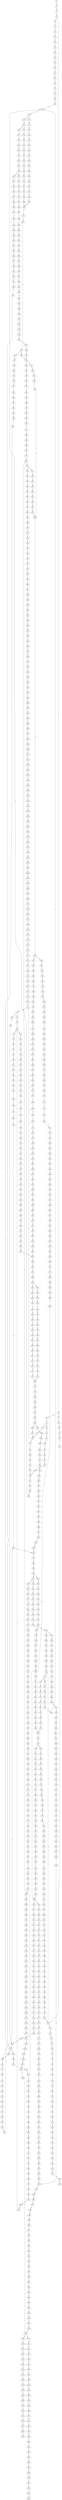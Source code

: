 strict digraph  {
	S0 -> S1 [ label = C ];
	S1 -> S2 [ label = A ];
	S2 -> S3 [ label = C ];
	S3 -> S4 [ label = A ];
	S3 -> S5 [ label = C ];
	S4 -> S6 [ label = C ];
	S5 -> S7 [ label = C ];
	S5 -> S8 [ label = G ];
	S6 -> S9 [ label = G ];
	S7 -> S10 [ label = T ];
	S8 -> S11 [ label = A ];
	S9 -> S12 [ label = C ];
	S10 -> S13 [ label = G ];
	S11 -> S14 [ label = A ];
	S11 -> S15 [ label = G ];
	S12 -> S16 [ label = T ];
	S13 -> S17 [ label = T ];
	S14 -> S18 [ label = T ];
	S15 -> S19 [ label = T ];
	S16 -> S20 [ label = C ];
	S17 -> S21 [ label = C ];
	S18 -> S22 [ label = C ];
	S19 -> S23 [ label = C ];
	S20 -> S24 [ label = C ];
	S21 -> S25 [ label = C ];
	S22 -> S26 [ label = C ];
	S23 -> S27 [ label = C ];
	S24 -> S28 [ label = T ];
	S25 -> S29 [ label = T ];
	S26 -> S30 [ label = T ];
	S27 -> S31 [ label = A ];
	S27 -> S32 [ label = T ];
	S28 -> S33 [ label = A ];
	S29 -> S34 [ label = A ];
	S29 -> S35 [ label = T ];
	S30 -> S36 [ label = C ];
	S31 -> S37 [ label = G ];
	S32 -> S38 [ label = C ];
	S33 -> S39 [ label = G ];
	S34 -> S40 [ label = C ];
	S35 -> S41 [ label = G ];
	S36 -> S42 [ label = G ];
	S37 -> S43 [ label = T ];
	S37 -> S44 [ label = C ];
	S38 -> S45 [ label = G ];
	S39 -> S46 [ label = A ];
	S40 -> S47 [ label = T ];
	S41 -> S48 [ label = A ];
	S41 -> S49 [ label = T ];
	S42 -> S50 [ label = A ];
	S43 -> S51 [ label = A ];
	S44 -> S52 [ label = T ];
	S45 -> S53 [ label = A ];
	S46 -> S54 [ label = A ];
	S47 -> S55 [ label = A ];
	S48 -> S56 [ label = A ];
	S49 -> S57 [ label = A ];
	S50 -> S58 [ label = A ];
	S51 -> S59 [ label = G ];
	S52 -> S60 [ label = T ];
	S53 -> S61 [ label = A ];
	S54 -> S62 [ label = C ];
	S55 -> S63 [ label = C ];
	S56 -> S64 [ label = C ];
	S57 -> S65 [ label = G ];
	S58 -> S66 [ label = C ];
	S59 -> S67 [ label = G ];
	S59 -> S68 [ label = C ];
	S60 -> S69 [ label = C ];
	S61 -> S66 [ label = C ];
	S62 -> S70 [ label = T ];
	S63 -> S71 [ label = C ];
	S64 -> S72 [ label = T ];
	S65 -> S73 [ label = G ];
	S66 -> S74 [ label = T ];
	S67 -> S75 [ label = G ];
	S68 -> S76 [ label = T ];
	S69 -> S77 [ label = A ];
	S70 -> S78 [ label = T ];
	S71 -> S79 [ label = A ];
	S72 -> S80 [ label = T ];
	S73 -> S81 [ label = A ];
	S74 -> S82 [ label = T ];
	S75 -> S83 [ label = T ];
	S76 -> S84 [ label = C ];
	S77 -> S85 [ label = C ];
	S78 -> S86 [ label = C ];
	S79 -> S87 [ label = G ];
	S80 -> S88 [ label = C ];
	S81 -> S89 [ label = G ];
	S82 -> S90 [ label = C ];
	S83 -> S91 [ label = C ];
	S84 -> S92 [ label = C ];
	S85 -> S93 [ label = G ];
	S86 -> S94 [ label = A ];
	S87 -> S95 [ label = G ];
	S88 -> S96 [ label = A ];
	S89 -> S97 [ label = A ];
	S90 -> S98 [ label = A ];
	S91 -> S99 [ label = A ];
	S92 -> S100 [ label = A ];
	S93 -> S101 [ label = C ];
	S94 -> S102 [ label = A ];
	S95 -> S103 [ label = A ];
	S96 -> S102 [ label = A ];
	S97 -> S104 [ label = G ];
	S98 -> S102 [ label = A ];
	S99 -> S105 [ label = C ];
	S100 -> S106 [ label = C ];
	S101 -> S107 [ label = C ];
	S102 -> S108 [ label = C ];
	S103 -> S109 [ label = G ];
	S104 -> S110 [ label = G ];
	S105 -> S111 [ label = T ];
	S106 -> S112 [ label = C ];
	S107 -> S113 [ label = C ];
	S108 -> S114 [ label = C ];
	S108 -> S115 [ label = T ];
	S109 -> S116 [ label = A ];
	S110 -> S117 [ label = T ];
	S111 -> S118 [ label = C ];
	S112 -> S119 [ label = G ];
	S113 -> S120 [ label = T ];
	S114 -> S121 [ label = G ];
	S115 -> S122 [ label = G ];
	S116 -> S123 [ label = G ];
	S117 -> S124 [ label = C ];
	S118 -> S125 [ label = G ];
	S119 -> S126 [ label = G ];
	S120 -> S127 [ label = T ];
	S121 -> S128 [ label = G ];
	S122 -> S129 [ label = G ];
	S122 -> S130 [ label = C ];
	S123 -> S131 [ label = T ];
	S124 -> S132 [ label = C ];
	S125 -> S133 [ label = C ];
	S126 -> S134 [ label = A ];
	S127 -> S135 [ label = C ];
	S128 -> S136 [ label = C ];
	S129 -> S137 [ label = C ];
	S130 -> S138 [ label = C ];
	S131 -> S139 [ label = C ];
	S132 -> S140 [ label = C ];
	S133 -> S141 [ label = T ];
	S134 -> S142 [ label = C ];
	S135 -> S143 [ label = A ];
	S136 -> S144 [ label = C ];
	S137 -> S145 [ label = C ];
	S138 -> S146 [ label = C ];
	S139 -> S147 [ label = A ];
	S140 -> S148 [ label = A ];
	S140 -> S149 [ label = G ];
	S141 -> S150 [ label = T ];
	S142 -> S151 [ label = G ];
	S143 -> S152 [ label = T ];
	S144 -> S153 [ label = C ];
	S145 -> S154 [ label = C ];
	S146 -> S155 [ label = T ];
	S147 -> S156 [ label = G ];
	S148 -> S157 [ label = G ];
	S149 -> S158 [ label = G ];
	S150 -> S159 [ label = C ];
	S151 -> S160 [ label = T ];
	S152 -> S161 [ label = C ];
	S153 -> S162 [ label = A ];
	S154 -> S163 [ label = A ];
	S155 -> S164 [ label = A ];
	S156 -> S165 [ label = G ];
	S157 -> S166 [ label = A ];
	S158 -> S167 [ label = A ];
	S159 -> S168 [ label = A ];
	S160 -> S169 [ label = C ];
	S161 -> S170 [ label = C ];
	S162 -> S171 [ label = G ];
	S163 -> S172 [ label = G ];
	S164 -> S173 [ label = G ];
	S165 -> S174 [ label = A ];
	S166 -> S175 [ label = G ];
	S167 -> S176 [ label = G ];
	S168 -> S177 [ label = T ];
	S169 -> S178 [ label = G ];
	S170 -> S179 [ label = A ];
	S171 -> S180 [ label = T ];
	S172 -> S181 [ label = G ];
	S173 -> S182 [ label = G ];
	S174 -> S183 [ label = C ];
	S175 -> S184 [ label = C ];
	S176 -> S185 [ label = G ];
	S177 -> S186 [ label = C ];
	S178 -> S187 [ label = T ];
	S179 -> S188 [ label = G ];
	S180 -> S189 [ label = T ];
	S181 -> S190 [ label = T ];
	S182 -> S191 [ label = T ];
	S183 -> S192 [ label = C ];
	S184 -> S193 [ label = C ];
	S185 -> S194 [ label = C ];
	S186 -> S195 [ label = C ];
	S187 -> S196 [ label = G ];
	S188 -> S197 [ label = A ];
	S189 -> S198 [ label = G ];
	S190 -> S199 [ label = G ];
	S191 -> S200 [ label = G ];
	S192 -> S201 [ label = A ];
	S193 -> S202 [ label = A ];
	S194 -> S203 [ label = G ];
	S195 -> S179 [ label = A ];
	S196 -> S204 [ label = A ];
	S197 -> S205 [ label = A ];
	S198 -> S206 [ label = T ];
	S199 -> S207 [ label = C ];
	S199 -> S208 [ label = G ];
	S200 -> S209 [ label = T ];
	S201 -> S210 [ label = G ];
	S202 -> S211 [ label = C ];
	S203 -> S212 [ label = T ];
	S204 -> S213 [ label = C ];
	S205 -> S214 [ label = C ];
	S206 -> S215 [ label = G ];
	S207 -> S216 [ label = G ];
	S208 -> S217 [ label = G ];
	S209 -> S218 [ label = G ];
	S210 -> S219 [ label = T ];
	S211 -> S220 [ label = G ];
	S212 -> S221 [ label = G ];
	S213 -> S222 [ label = C ];
	S214 -> S223 [ label = C ];
	S215 -> S224 [ label = C ];
	S216 -> S225 [ label = C ];
	S217 -> S226 [ label = C ];
	S218 -> S227 [ label = C ];
	S219 -> S228 [ label = C ];
	S220 -> S229 [ label = G ];
	S221 -> S230 [ label = G ];
	S222 -> S231 [ label = G ];
	S223 -> S232 [ label = A ];
	S223 -> S233 [ label = G ];
	S224 -> S234 [ label = G ];
	S225 -> S235 [ label = G ];
	S226 -> S236 [ label = T ];
	S227 -> S237 [ label = G ];
	S228 -> S238 [ label = T ];
	S229 -> S239 [ label = T ];
	S230 -> S240 [ label = T ];
	S231 -> S241 [ label = G ];
	S232 -> S242 [ label = G ];
	S232 -> S243 [ label = C ];
	S233 -> S244 [ label = G ];
	S234 -> S245 [ label = T ];
	S235 -> S246 [ label = T ];
	S236 -> S247 [ label = T ];
	S237 -> S248 [ label = T ];
	S238 -> S249 [ label = C ];
	S239 -> S250 [ label = T ];
	S240 -> S251 [ label = A ];
	S241 -> S252 [ label = T ];
	S242 -> S253 [ label = A ];
	S243 -> S254 [ label = C ];
	S244 -> S255 [ label = A ];
	S245 -> S256 [ label = C ];
	S246 -> S257 [ label = C ];
	S247 -> S258 [ label = C ];
	S248 -> S259 [ label = C ];
	S249 -> S260 [ label = T ];
	S250 -> S261 [ label = A ];
	S251 -> S262 [ label = T ];
	S252 -> S263 [ label = C ];
	S253 -> S264 [ label = C ];
	S254 -> S265 [ label = A ];
	S255 -> S266 [ label = C ];
	S256 -> S267 [ label = G ];
	S257 -> S268 [ label = G ];
	S258 -> S269 [ label = G ];
	S259 -> S267 [ label = G ];
	S260 -> S270 [ label = G ];
	S261 -> S271 [ label = C ];
	S262 -> S272 [ label = G ];
	S263 -> S273 [ label = G ];
	S264 -> S274 [ label = T ];
	S265 -> S275 [ label = C ];
	S266 -> S276 [ label = G ];
	S267 -> S277 [ label = A ];
	S268 -> S278 [ label = T ];
	S269 -> S279 [ label = A ];
	S270 -> S280 [ label = T ];
	S271 -> S281 [ label = T ];
	S272 -> S282 [ label = A ];
	S273 -> S283 [ label = C ];
	S274 -> S284 [ label = C ];
	S275 -> S285 [ label = C ];
	S276 -> S286 [ label = C ];
	S277 -> S287 [ label = A ];
	S278 -> S288 [ label = G ];
	S279 -> S289 [ label = A ];
	S280 -> S290 [ label = A ];
	S281 -> S291 [ label = G ];
	S282 -> S292 [ label = G ];
	S283 -> S293 [ label = G ];
	S284 -> S294 [ label = C ];
	S285 -> S295 [ label = C ];
	S286 -> S296 [ label = C ];
	S287 -> S297 [ label = C ];
	S288 -> S298 [ label = C ];
	S289 -> S299 [ label = C ];
	S291 -> S300 [ label = C ];
	S292 -> S301 [ label = C ];
	S293 -> S302 [ label = T ];
	S294 -> S303 [ label = C ];
	S295 -> S304 [ label = C ];
	S296 -> S305 [ label = C ];
	S297 -> S306 [ label = C ];
	S297 -> S307 [ label = A ];
	S298 -> S308 [ label = A ];
	S299 -> S309 [ label = A ];
	S300 -> S310 [ label = A ];
	S301 -> S311 [ label = G ];
	S302 -> S312 [ label = A ];
	S303 -> S313 [ label = A ];
	S304 -> S314 [ label = T ];
	S305 -> S315 [ label = A ];
	S306 -> S316 [ label = T ];
	S307 -> S317 [ label = C ];
	S308 -> S318 [ label = T ];
	S309 -> S319 [ label = C ];
	S310 -> S320 [ label = G ];
	S311 -> S321 [ label = G ];
	S312 -> S322 [ label = G ];
	S313 -> S323 [ label = T ];
	S314 -> S324 [ label = T ];
	S315 -> S325 [ label = T ];
	S316 -> S326 [ label = T ];
	S316 -> S327 [ label = G ];
	S317 -> S328 [ label = C ];
	S318 -> S329 [ label = C ];
	S319 -> S330 [ label = G ];
	S320 -> S331 [ label = A ];
	S321 -> S332 [ label = T ];
	S322 -> S333 [ label = C ];
	S323 -> S334 [ label = C ];
	S324 -> S335 [ label = C ];
	S325 -> S336 [ label = C ];
	S326 -> S337 [ label = C ];
	S327 -> S338 [ label = T ];
	S328 -> S339 [ label = C ];
	S329 -> S340 [ label = C ];
	S330 -> S341 [ label = C ];
	S331 -> S342 [ label = C ];
	S332 -> S343 [ label = C ];
	S333 -> S344 [ label = C ];
	S334 -> S345 [ label = T ];
	S335 -> S346 [ label = C ];
	S335 -> S347 [ label = G ];
	S336 -> S348 [ label = G ];
	S337 -> S349 [ label = G ];
	S338 -> S350 [ label = C ];
	S339 -> S351 [ label = G ];
	S340 -> S352 [ label = G ];
	S341 -> S353 [ label = G ];
	S342 -> S354 [ label = G ];
	S343 -> S355 [ label = G ];
	S344 -> S356 [ label = G ];
	S345 -> S357 [ label = G ];
	S346 -> S358 [ label = T ];
	S347 -> S359 [ label = A ];
	S348 -> S360 [ label = T ];
	S349 -> S361 [ label = T ];
	S350 -> S362 [ label = G ];
	S351 -> S363 [ label = T ];
	S352 -> S364 [ label = C ];
	S353 -> S365 [ label = C ];
	S354 -> S366 [ label = G ];
	S355 -> S367 [ label = C ];
	S356 -> S368 [ label = C ];
	S357 -> S369 [ label = C ];
	S358 -> S370 [ label = G ];
	S359 -> S371 [ label = T ];
	S360 -> S372 [ label = C ];
	S361 -> S373 [ label = A ];
	S362 -> S374 [ label = C ];
	S363 -> S375 [ label = A ];
	S364 -> S376 [ label = A ];
	S365 -> S377 [ label = A ];
	S366 -> S378 [ label = A ];
	S367 -> S379 [ label = A ];
	S368 -> S380 [ label = T ];
	S369 -> S381 [ label = C ];
	S370 -> S382 [ label = T ];
	S371 -> S383 [ label = C ];
	S372 -> S384 [ label = C ];
	S373 -> S385 [ label = C ];
	S374 -> S386 [ label = G ];
	S375 -> S387 [ label = C ];
	S376 -> S388 [ label = C ];
	S377 -> S389 [ label = C ];
	S378 -> S390 [ label = C ];
	S379 -> S391 [ label = C ];
	S380 -> S392 [ label = G ];
	S381 -> S393 [ label = A ];
	S382 -> S394 [ label = C ];
	S383 -> S395 [ label = G ];
	S384 -> S396 [ label = T ];
	S385 -> S397 [ label = T ];
	S386 -> S398 [ label = C ];
	S387 -> S399 [ label = G ];
	S388 -> S400 [ label = G ];
	S389 -> S401 [ label = G ];
	S390 -> S402 [ label = A ];
	S391 -> S403 [ label = G ];
	S392 -> S404 [ label = G ];
	S393 -> S405 [ label = G ];
	S394 -> S406 [ label = C ];
	S395 -> S407 [ label = T ];
	S396 -> S408 [ label = C ];
	S397 -> S409 [ label = T ];
	S398 -> S410 [ label = G ];
	S398 -> S411 [ label = A ];
	S399 -> S412 [ label = T ];
	S400 -> S413 [ label = T ];
	S401 -> S414 [ label = T ];
	S402 -> S415 [ label = C ];
	S403 -> S416 [ label = C ];
	S404 -> S417 [ label = A ];
	S405 -> S418 [ label = T ];
	S406 -> S419 [ label = T ];
	S407 -> S420 [ label = T ];
	S408 -> S421 [ label = T ];
	S409 -> S422 [ label = C ];
	S410 -> S423 [ label = A ];
	S411 -> S424 [ label = A ];
	S412 -> S425 [ label = C ];
	S413 -> S426 [ label = C ];
	S414 -> S427 [ label = C ];
	S415 -> S428 [ label = A ];
	S416 -> S429 [ label = G ];
	S417 -> S430 [ label = A ];
	S418 -> S431 [ label = C ];
	S419 -> S35 [ label = T ];
	S420 -> S432 [ label = T ];
	S421 -> S433 [ label = T ];
	S422 -> S434 [ label = A ];
	S423 -> S435 [ label = G ];
	S424 -> S436 [ label = C ];
	S425 -> S437 [ label = C ];
	S426 -> S438 [ label = G ];
	S427 -> S439 [ label = C ];
	S428 -> S440 [ label = C ];
	S429 -> S441 [ label = C ];
	S430 -> S442 [ label = G ];
	S431 -> S443 [ label = G ];
	S432 -> S444 [ label = G ];
	S433 -> S445 [ label = C ];
	S434 -> S446 [ label = A ];
	S435 -> S447 [ label = C ];
	S436 -> S448 [ label = C ];
	S437 -> S449 [ label = A ];
	S438 -> S450 [ label = A ];
	S439 -> S451 [ label = A ];
	S440 -> S452 [ label = C ];
	S441 -> S453 [ label = G ];
	S442 -> S454 [ label = A ];
	S443 -> S455 [ label = T ];
	S444 -> S456 [ label = T ];
	S445 -> S457 [ label = T ];
	S446 -> S458 [ label = G ];
	S447 -> S459 [ label = A ];
	S448 -> S460 [ label = C ];
	S449 -> S461 [ label = G ];
	S450 -> S462 [ label = G ];
	S451 -> S463 [ label = G ];
	S452 -> S464 [ label = T ];
	S453 -> S465 [ label = C ];
	S453 -> S466 [ label = G ];
	S454 -> S467 [ label = A ];
	S455 -> S468 [ label = A ];
	S456 -> S469 [ label = A ];
	S457 -> S470 [ label = C ];
	S458 -> S471 [ label = C ];
	S459 -> S472 [ label = G ];
	S460 -> S473 [ label = G ];
	S461 -> S474 [ label = C ];
	S462 -> S475 [ label = C ];
	S463 -> S474 [ label = C ];
	S464 -> S476 [ label = C ];
	S465 -> S477 [ label = G ];
	S466 -> S478 [ label = C ];
	S467 -> S479 [ label = C ];
	S468 -> S480 [ label = A ];
	S469 -> S481 [ label = G ];
	S470 -> S482 [ label = G ];
	S471 -> S483 [ label = G ];
	S472 -> S484 [ label = T ];
	S473 -> S485 [ label = T ];
	S474 -> S486 [ label = T ];
	S474 -> S487 [ label = G ];
	S475 -> S488 [ label = G ];
	S476 -> S489 [ label = T ];
	S477 -> S490 [ label = T ];
	S478 -> S491 [ label = T ];
	S479 -> S492 [ label = G ];
	S480 -> S493 [ label = G ];
	S481 -> S494 [ label = G ];
	S482 -> S495 [ label = G ];
	S483 -> S496 [ label = A ];
	S484 -> S497 [ label = G ];
	S485 -> S498 [ label = A ];
	S486 -> S60 [ label = T ];
	S487 -> S499 [ label = A ];
	S488 -> S500 [ label = A ];
	S489 -> S501 [ label = A ];
	S490 -> S502 [ label = C ];
	S491 -> S503 [ label = G ];
	S492 -> S504 [ label = G ];
	S493 -> S505 [ label = A ];
	S494 -> S506 [ label = A ];
	S495 -> S507 [ label = A ];
	S496 -> S508 [ label = G ];
	S497 -> S509 [ label = C ];
	S498 -> S510 [ label = C ];
	S499 -> S511 [ label = G ];
	S500 -> S512 [ label = G ];
	S501 -> S513 [ label = G ];
	S502 -> S514 [ label = G ];
	S503 -> S515 [ label = G ];
	S504 -> S516 [ label = C ];
	S505 -> S517 [ label = C ];
	S506 -> S518 [ label = A ];
	S507 -> S519 [ label = G ];
	S508 -> S520 [ label = T ];
	S509 -> S521 [ label = A ];
	S510 -> S522 [ label = A ];
	S511 -> S523 [ label = T ];
	S512 -> S524 [ label = T ];
	S513 -> S525 [ label = A ];
	S514 -> S526 [ label = A ];
	S515 -> S527 [ label = A ];
	S516 -> S528 [ label = A ];
	S517 -> S529 [ label = G ];
	S518 -> S530 [ label = A ];
	S519 -> S531 [ label = A ];
	S520 -> S532 [ label = C ];
	S521 -> S533 [ label = A ];
	S522 -> S534 [ label = G ];
	S523 -> S535 [ label = C ];
	S524 -> S536 [ label = C ];
	S525 -> S537 [ label = A ];
	S526 -> S538 [ label = C ];
	S527 -> S539 [ label = A ];
	S528 -> S540 [ label = C ];
	S529 -> S541 [ label = G ];
	S530 -> S542 [ label = G ];
	S531 -> S543 [ label = G ];
	S532 -> S544 [ label = C ];
	S533 -> S545 [ label = C ];
	S534 -> S546 [ label = C ];
	S535 -> S544 [ label = C ];
	S535 -> S547 [ label = T ];
	S536 -> S548 [ label = G ];
	S537 -> S549 [ label = C ];
	S538 -> S550 [ label = G ];
	S539 -> S551 [ label = T ];
	S540 -> S552 [ label = C ];
	S540 -> S553 [ label = T ];
	S541 -> S554 [ label = C ];
	S542 -> S555 [ label = G ];
	S543 -> S556 [ label = G ];
	S544 -> S557 [ label = C ];
	S545 -> S558 [ label = A ];
	S546 -> S559 [ label = A ];
	S547 -> S560 [ label = C ];
	S548 -> S561 [ label = A ];
	S549 -> S562 [ label = G ];
	S550 -> S563 [ label = C ];
	S551 -> S564 [ label = G ];
	S552 -> S565 [ label = G ];
	S553 -> S566 [ label = G ];
	S554 -> S567 [ label = T ];
	S555 -> S568 [ label = T ];
	S556 -> S569 [ label = T ];
	S557 -> S570 [ label = T ];
	S557 -> S571 [ label = G ];
	S558 -> S572 [ label = G ];
	S559 -> S573 [ label = G ];
	S560 -> S574 [ label = G ];
	S561 -> S575 [ label = A ];
	S562 -> S576 [ label = A ];
	S563 -> S577 [ label = G ];
	S564 -> S578 [ label = G ];
	S565 -> S579 [ label = G ];
	S566 -> S580 [ label = G ];
	S567 -> S581 [ label = C ];
	S568 -> S582 [ label = C ];
	S569 -> S124 [ label = C ];
	S570 -> S583 [ label = C ];
	S571 -> S584 [ label = C ];
	S572 -> S585 [ label = C ];
	S573 -> S586 [ label = G ];
	S574 -> S587 [ label = T ];
	S575 -> S588 [ label = C ];
	S576 -> S589 [ label = G ];
	S577 -> S590 [ label = C ];
	S578 -> S591 [ label = G ];
	S579 -> S592 [ label = G ];
	S580 -> S593 [ label = G ];
	S581 -> S594 [ label = T ];
	S582 -> S595 [ label = C ];
	S583 -> S596 [ label = C ];
	S584 -> S597 [ label = C ];
	S585 -> S598 [ label = T ];
	S586 -> S599 [ label = T ];
	S587 -> S600 [ label = C ];
	S588 -> S601 [ label = C ];
	S589 -> S602 [ label = G ];
	S590 -> S603 [ label = C ];
	S591 -> S604 [ label = G ];
	S592 -> S605 [ label = A ];
	S593 -> S606 [ label = A ];
	S594 -> S607 [ label = C ];
	S595 -> S608 [ label = C ];
	S596 -> S609 [ label = G ];
	S597 -> S610 [ label = T ];
	S598 -> S611 [ label = A ];
	S599 -> S612 [ label = G ];
	S600 -> S613 [ label = T ];
	S601 -> S316 [ label = T ];
	S602 -> S614 [ label = T ];
	S603 -> S615 [ label = T ];
	S604 -> S616 [ label = T ];
	S605 -> S617 [ label = A ];
	S606 -> S618 [ label = A ];
	S607 -> S619 [ label = G ];
	S608 -> S620 [ label = G ];
	S609 -> S621 [ label = G ];
	S610 -> S622 [ label = G ];
	S611 -> S623 [ label = C ];
	S612 -> S624 [ label = C ];
	S613 -> S625 [ label = G ];
	S614 -> S626 [ label = G ];
	S615 -> S627 [ label = C ];
	S616 -> S628 [ label = C ];
	S617 -> S629 [ label = T ];
	S618 -> S630 [ label = C ];
	S619 -> S631 [ label = A ];
	S620 -> S632 [ label = A ];
	S621 -> S633 [ label = T ];
	S622 -> S634 [ label = T ];
	S623 -> S635 [ label = G ];
	S624 -> S636 [ label = A ];
	S625 -> S637 [ label = T ];
	S626 -> S638 [ label = T ];
	S627 -> S639 [ label = G ];
	S628 -> S640 [ label = C ];
	S629 -> S641 [ label = T ];
	S630 -> S642 [ label = T ];
	S631 -> S643 [ label = A ];
	S632 -> S644 [ label = A ];
	S633 -> S645 [ label = C ];
	S634 -> S646 [ label = C ];
	S635 -> S647 [ label = A ];
	S636 -> S648 [ label = C ];
	S637 -> S649 [ label = T ];
	S638 -> S650 [ label = C ];
	S639 -> S651 [ label = G ];
	S640 -> S652 [ label = G ];
	S641 -> S653 [ label = G ];
	S642 -> S654 [ label = G ];
	S643 -> S655 [ label = G ];
	S644 -> S656 [ label = G ];
	S645 -> S657 [ label = T ];
	S646 -> S658 [ label = G ];
	S647 -> S659 [ label = G ];
	S648 -> S660 [ label = G ];
	S649 -> S661 [ label = C ];
	S650 -> S662 [ label = C ];
	S651 -> S663 [ label = G ];
	S652 -> S664 [ label = C ];
	S653 -> S665 [ label = A ];
	S654 -> S666 [ label = G ];
	S655 -> S667 [ label = T ];
	S656 -> S668 [ label = T ];
	S657 -> S669 [ label = G ];
	S658 -> S670 [ label = C ];
	S659 -> S671 [ label = A ];
	S660 -> S672 [ label = C ];
	S661 -> S673 [ label = C ];
	S662 -> S674 [ label = C ];
	S663 -> S675 [ label = C ];
	S664 -> S676 [ label = C ];
	S665 -> S677 [ label = A ];
	S666 -> S678 [ label = A ];
	S667 -> S679 [ label = C ];
	S668 -> S680 [ label = C ];
	S669 -> S681 [ label = G ];
	S670 -> S386 [ label = G ];
	S671 -> S682 [ label = A ];
	S672 -> S683 [ label = G ];
	S673 -> S684 [ label = G ];
	S674 -> S685 [ label = T ];
	S675 -> S686 [ label = T ];
	S676 -> S687 [ label = G ];
	S677 -> S688 [ label = C ];
	S678 -> S689 [ label = C ];
	S679 -> S690 [ label = G ];
	S680 -> S691 [ label = G ];
	S681 -> S692 [ label = A ];
	S682 -> S693 [ label = C ];
	S683 -> S694 [ label = G ];
	S684 -> S695 [ label = T ];
	S685 -> S696 [ label = G ];
	S686 -> S697 [ label = C ];
	S687 -> S698 [ label = G ];
	S688 -> S699 [ label = C ];
	S689 -> S700 [ label = C ];
	S690 -> S701 [ label = C ];
	S691 -> S702 [ label = A ];
	S692 -> S703 [ label = G ];
	S693 -> S704 [ label = T ];
	S694 -> S705 [ label = T ];
	S695 -> S706 [ label = G ];
	S696 -> S707 [ label = T ];
	S697 -> S708 [ label = A ];
	S698 -> S709 [ label = A ];
	S699 -> S710 [ label = C ];
	S700 -> S711 [ label = C ];
	S701 -> S712 [ label = G ];
	S702 -> S713 [ label = G ];
	S703 -> S714 [ label = G ];
	S704 -> S715 [ label = G ];
	S705 -> S716 [ label = G ];
	S706 -> S717 [ label = G ];
	S707 -> S718 [ label = C ];
	S708 -> S719 [ label = C ];
	S709 -> S720 [ label = A ];
	S710 -> S721 [ label = G ];
	S711 -> S722 [ label = G ];
	S712 -> S723 [ label = G ];
	S713 -> S724 [ label = G ];
	S714 -> S725 [ label = G ];
	S715 -> S726 [ label = G ];
	S716 -> S727 [ label = C ];
	S717 -> S728 [ label = C ];
	S718 -> S729 [ label = C ];
	S719 -> S730 [ label = G ];
	S720 -> S731 [ label = C ];
	S721 -> S732 [ label = T ];
	S722 -> S733 [ label = T ];
	S723 -> S734 [ label = C ];
	S724 -> S735 [ label = T ];
	S725 -> S736 [ label = T ];
	S726 -> S737 [ label = C ];
	S727 -> S738 [ label = C ];
	S728 -> S739 [ label = C ];
	S729 -> S29 [ label = T ];
	S730 -> S740 [ label = T ];
	S731 -> S741 [ label = T ];
	S732 -> S742 [ label = C ];
	S733 -> S743 [ label = C ];
	S734 -> S744 [ label = T ];
	S735 -> S745 [ label = A ];
	S736 -> S746 [ label = G ];
	S737 -> S747 [ label = G ];
	S738 -> S748 [ label = G ];
	S739 -> S749 [ label = C ];
	S740 -> S750 [ label = C ];
	S741 -> S751 [ label = G ];
	S742 -> S752 [ label = T ];
	S743 -> S753 [ label = T ];
	S744 -> S754 [ label = A ];
	S745 -> S755 [ label = T ];
	S746 -> S756 [ label = T ];
	S747 -> S757 [ label = C ];
	S748 -> S758 [ label = C ];
	S749 -> S759 [ label = G ];
	S750 -> S760 [ label = C ];
	S751 -> S761 [ label = C ];
	S752 -> S762 [ label = C ];
	S753 -> S762 [ label = C ];
	S754 -> S763 [ label = T ];
	S755 -> S764 [ label = A ];
	S756 -> S765 [ label = T ];
	S757 -> S766 [ label = A ];
	S758 -> S767 [ label = A ];
	S759 -> S768 [ label = T ];
	S760 -> S769 [ label = A ];
	S761 -> S770 [ label = A ];
	S762 -> S771 [ label = G ];
	S763 -> S772 [ label = A ];
	S764 -> S773 [ label = A ];
	S765 -> S774 [ label = C ];
	S766 -> S775 [ label = G ];
	S767 -> S776 [ label = A ];
	S768 -> S777 [ label = C ];
	S769 -> S463 [ label = G ];
	S770 -> S778 [ label = A ];
	S771 -> S779 [ label = G ];
	S772 -> S780 [ label = G ];
	S773 -> S781 [ label = G ];
	S774 -> S782 [ label = C ];
	S775 -> S783 [ label = C ];
	S776 -> S784 [ label = C ];
	S777 -> S785 [ label = C ];
	S778 -> S786 [ label = C ];
	S779 -> S787 [ label = C ];
	S780 -> S788 [ label = T ];
	S781 -> S789 [ label = T ];
	S782 -> S790 [ label = A ];
	S783 -> S791 [ label = G ];
	S784 -> S792 [ label = C ];
	S785 -> S793 [ label = A ];
	S786 -> S794 [ label = C ];
	S787 -> S795 [ label = A ];
	S788 -> S796 [ label = A ];
	S789 -> S797 [ label = C ];
	S790 -> S798 [ label = G ];
	S791 -> S799 [ label = G ];
	S792 -> S800 [ label = A ];
	S793 -> S801 [ label = G ];
	S794 -> S802 [ label = A ];
	S795 -> S803 [ label = C ];
	S796 -> S804 [ label = G ];
	S797 -> S805 [ label = G ];
	S798 -> S806 [ label = C ];
	S799 -> S807 [ label = G ];
	S800 -> S808 [ label = G ];
	S801 -> S809 [ label = T ];
	S802 -> S810 [ label = G ];
	S803 -> S811 [ label = C ];
	S804 -> S812 [ label = C ];
	S805 -> S813 [ label = T ];
	S806 -> S814 [ label = A ];
	S807 -> S815 [ label = T ];
	S808 -> S816 [ label = T ];
	S809 -> S817 [ label = A ];
	S810 -> S818 [ label = A ];
	S811 -> S819 [ label = G ];
	S812 -> S820 [ label = C ];
	S813 -> S821 [ label = G ];
	S814 -> S822 [ label = G ];
	S815 -> S823 [ label = G ];
	S816 -> S824 [ label = C ];
	S817 -> S59 [ label = G ];
	S818 -> S825 [ label = A ];
	S819 -> S826 [ label = A ];
	S820 -> S827 [ label = G ];
	S821 -> S828 [ label = G ];
	S822 -> S829 [ label = A ];
	S823 -> S830 [ label = C ];
	S824 -> S831 [ label = G ];
	S825 -> S832 [ label = C ];
	S826 -> S833 [ label = G ];
	S826 -> S834 [ label = A ];
	S827 -> S835 [ label = A ];
	S828 -> S836 [ label = T ];
	S829 -> S837 [ label = T ];
	S830 -> S838 [ label = C ];
	S831 -> S839 [ label = C ];
	S832 -> S840 [ label = A ];
	S833 -> S841 [ label = T ];
	S834 -> S842 [ label = T ];
	S835 -> S843 [ label = A ];
	S836 -> S844 [ label = A ];
	S837 -> S845 [ label = A ];
	S838 -> S846 [ label = G ];
	S839 -> S847 [ label = G ];
	S840 -> S848 [ label = G ];
	S841 -> S23 [ label = C ];
	S842 -> S849 [ label = G ];
	S843 -> S850 [ label = A ];
	S844 -> S851 [ label = C ];
	S845 -> S852 [ label = A ];
	S846 -> S853 [ label = C ];
	S847 -> S854 [ label = C ];
	S848 -> S855 [ label = C ];
	S849 -> S856 [ label = T ];
	S850 -> S857 [ label = C ];
	S851 -> S858 [ label = C ];
	S852 -> S859 [ label = A ];
	S853 -> S860 [ label = C ];
	S854 -> S861 [ label = A ];
	S855 -> S862 [ label = C ];
	S856 -> S863 [ label = A ];
	S857 -> S864 [ label = C ];
	S858 -> S865 [ label = G ];
	S859 -> S866 [ label = A ];
	S860 -> S867 [ label = G ];
	S861 -> S868 [ label = G ];
	S862 -> S869 [ label = G ];
	S863 -> S870 [ label = G ];
	S864 -> S871 [ label = C ];
	S865 -> S872 [ label = G ];
	S866 -> S873 [ label = A ];
	S867 -> S874 [ label = G ];
	S868 -> S875 [ label = C ];
	S869 -> S876 [ label = T ];
	S870 -> S877 [ label = T ];
	S871 -> S878 [ label = C ];
	S872 -> S879 [ label = T ];
	S873 -> S880 [ label = C ];
	S874 -> S881 [ label = T ];
	S875 -> S882 [ label = C ];
	S876 -> S883 [ label = C ];
	S877 -> S884 [ label = T ];
	S878 -> S885 [ label = G ];
	S879 -> S886 [ label = G ];
	S880 -> S887 [ label = T ];
	S881 -> S888 [ label = G ];
	S882 -> S889 [ label = G ];
	S883 -> S890 [ label = C ];
	S884 -> S891 [ label = T ];
	S885 -> S892 [ label = A ];
	S886 -> S893 [ label = G ];
	S887 -> S894 [ label = T ];
	S888 -> S895 [ label = G ];
	S889 -> S896 [ label = G ];
	S890 -> S897 [ label = T ];
	S891 -> S898 [ label = C ];
	S892 -> S899 [ label = C ];
	S893 -> S900 [ label = T ];
	S894 -> S901 [ label = T ];
	S895 -> S902 [ label = T ];
	S896 -> S903 [ label = T ];
	S897 -> S904 [ label = C ];
	S898 -> S905 [ label = A ];
	S899 -> S906 [ label = T ];
	S900 -> S907 [ label = T ];
	S901 -> S908 [ label = G ];
	S902 -> S909 [ label = G ];
	S903 -> S910 [ label = G ];
	S904 -> S911 [ label = T ];
	S905 -> S912 [ label = C ];
	S906 -> S913 [ label = A ];
	S907 -> S914 [ label = A ];
	S908 -> S915 [ label = C ];
	S909 -> S916 [ label = G ];
	S910 -> S917 [ label = G ];
	S911 -> S918 [ label = G ];
	S912 -> S919 [ label = T ];
	S913 -> S920 [ label = G ];
	S914 -> S921 [ label = G ];
	S915 -> S922 [ label = C ];
	S916 -> S923 [ label = A ];
	S917 -> S924 [ label = A ];
	S918 -> S925 [ label = T ];
	S919 -> S926 [ label = C ];
	S920 -> S927 [ label = A ];
	S921 -> S928 [ label = A ];
	S922 -> S929 [ label = G ];
	S923 -> S930 [ label = A ];
	S924 -> S931 [ label = A ];
	S925 -> S932 [ label = C ];
	S926 -> S933 [ label = C ];
	S927 -> S934 [ label = A ];
	S928 -> S935 [ label = A ];
	S929 -> S936 [ label = T ];
	S930 -> S937 [ label = C ];
	S931 -> S938 [ label = G ];
	S932 -> S939 [ label = G ];
	S933 -> S940 [ label = T ];
	S934 -> S941 [ label = T ];
	S935 -> S942 [ label = G ];
	S936 -> S943 [ label = A ];
	S937 -> S944 [ label = C ];
	S938 -> S945 [ label = A ];
	S939 -> S946 [ label = T ];
	S940 -> S947 [ label = T ];
	S941 -> S948 [ label = C ];
	S942 -> S949 [ label = G ];
	S943 -> S950 [ label = G ];
	S944 -> S951 [ label = T ];
	S945 -> S952 [ label = A ];
	S946 -> S953 [ label = G ];
	S947 -> S954 [ label = T ];
	S948 -> S955 [ label = G ];
	S949 -> S956 [ label = G ];
	S950 -> S957 [ label = C ];
	S951 -> S958 [ label = C ];
	S952 -> S479 [ label = C ];
	S953 -> S959 [ label = G ];
	S954 -> S960 [ label = C ];
	S955 -> S961 [ label = G ];
	S956 -> S962 [ label = G ];
	S957 -> S963 [ label = C ];
	S958 -> S964 [ label = G ];
	S959 -> S965 [ label = T ];
	S960 -> S966 [ label = A ];
	S961 -> S967 [ label = G ];
	S962 -> S968 [ label = G ];
	S963 -> S969 [ label = G ];
	S964 -> S970 [ label = G ];
	S965 -> S844 [ label = A ];
	S966 -> S971 [ label = T ];
	S967 -> S972 [ label = T ];
	S968 -> S973 [ label = T ];
	S969 -> S974 [ label = G ];
	S970 -> S975 [ label = C ];
	S971 -> S976 [ label = C ];
	S972 -> S977 [ label = A ];
	S973 -> S978 [ label = C ];
	S974 -> S979 [ label = T ];
	S975 -> S980 [ label = A ];
	S976 -> S981 [ label = C ];
	S977 -> S982 [ label = T ];
	S978 -> S983 [ label = C ];
	S979 -> S984 [ label = G ];
	S980 -> S985 [ label = C ];
	S981 -> S986 [ label = A ];
	S982 -> S987 [ label = C ];
	S983 -> S988 [ label = G ];
	S984 -> S989 [ label = A ];
	S985 -> S990 [ label = G ];
	S986 -> S188 [ label = G ];
	S987 -> S991 [ label = C ];
	S988 -> S992 [ label = T ];
	S989 -> S993 [ label = C ];
	S990 -> S994 [ label = C ];
	S991 -> S995 [ label = C ];
	S992 -> S996 [ label = C ];
	S993 -> S997 [ label = G ];
	S994 -> S998 [ label = G ];
	S995 -> S999 [ label = G ];
	S996 -> S1000 [ label = G ];
	S997 -> S1001 [ label = T ];
	S998 -> S1002 [ label = C ];
	S999 -> S1003 [ label = A ];
	S1000 -> S1004 [ label = G ];
	S1001 -> S1005 [ label = G ];
	S1002 -> S453 [ label = G ];
	S1003 -> S1006 [ label = A ];
	S1004 -> S1007 [ label = A ];
	S1005 -> S1008 [ label = G ];
	S1006 -> S1009 [ label = A ];
	S1007 -> S1010 [ label = A ];
	S1008 -> S1011 [ label = G ];
	S1009 -> S1012 [ label = G ];
	S1010 -> S1013 [ label = C ];
	S1011 -> S1014 [ label = T ];
	S1012 -> S1015 [ label = T ];
	S1013 -> S1016 [ label = A ];
	S1013 -> S1017 [ label = T ];
	S1014 -> S1018 [ label = A ];
	S1015 -> S1019 [ label = G ];
	S1016 -> S1020 [ label = G ];
	S1017 -> S1021 [ label = A ];
	S1018 -> S1022 [ label = C ];
	S1019 -> S1023 [ label = T ];
	S1020 -> S1024 [ label = G ];
	S1021 -> S1025 [ label = C ];
	S1022 -> S1026 [ label = T ];
	S1023 -> S1027 [ label = C ];
	S1024 -> S1028 [ label = A ];
	S1025 -> S1029 [ label = A ];
	S1026 -> S1030 [ label = A ];
	S1027 -> S1031 [ label = G ];
	S1028 -> S1032 [ label = A ];
	S1029 -> S1033 [ label = A ];
	S1030 -> S1034 [ label = T ];
	S1031 -> S1035 [ label = T ];
	S1032 -> S1036 [ label = T ];
	S1033 -> S1037 [ label = C ];
	S1034 -> S1038 [ label = T ];
	S1035 -> S1039 [ label = C ];
	S1036 -> S1040 [ label = A ];
	S1037 -> S1041 [ label = G ];
	S1038 -> S1042 [ label = G ];
	S1039 -> S1043 [ label = G ];
	S1040 -> S1044 [ label = G ];
	S1041 -> S1045 [ label = A ];
	S1042 -> S1046 [ label = G ];
	S1043 -> S1047 [ label = G ];
	S1044 -> S1048 [ label = T ];
	S1045 -> S1049 [ label = A ];
	S1046 -> S1050 [ label = A ];
	S1047 -> S1051 [ label = A ];
	S1048 -> S1052 [ label = C ];
	S1049 -> S1053 [ label = A ];
	S1050 -> S1054 [ label = A ];
	S1051 -> S1055 [ label = A ];
	S1052 -> S1056 [ label = T ];
	S1053 -> S1057 [ label = A ];
	S1054 -> S1058 [ label = C ];
	S1055 -> S1013 [ label = C ];
	S1056 -> S1059 [ label = C ];
	S1057 -> S1060 [ label = C ];
	S1058 -> S1061 [ label = G ];
	S1059 -> S1062 [ label = T ];
	S1060 -> S1063 [ label = A ];
	S1061 -> S1064 [ label = G ];
	S1062 -> S1065 [ label = C ];
	S1063 -> S1066 [ label = G ];
	S1064 -> S1067 [ label = T ];
	S1065 -> S1068 [ label = T ];
	S1066 -> S1069 [ label = A ];
	S1067 -> S1070 [ label = A ];
	S1068 -> S1071 [ label = G ];
	S1069 -> S1072 [ label = A ];
	S1070 -> S1073 [ label = C ];
	S1071 -> S1074 [ label = A ];
	S1072 -> S1075 [ label = G ];
	S1073 -> S1076 [ label = G ];
	S1074 -> S1077 [ label = G ];
	S1075 -> S1078 [ label = G ];
	S1076 -> S1079 [ label = A ];
	S1077 -> S1080 [ label = T ];
	S1078 -> S1081 [ label = G ];
	S1079 -> S1082 [ label = A ];
	S1080 -> S1083 [ label = A ];
	S1081 -> S1084 [ label = G ];
	S1082 -> S1085 [ label = G ];
	S1084 -> S1086 [ label = T ];
	S1085 -> S1087 [ label = A ];
	S1086 -> S1088 [ label = C ];
	S1087 -> S1089 [ label = A ];
	S1088 -> S1090 [ label = T ];
	S1089 -> S1091 [ label = G ];
	S1090 -> S1092 [ label = C ];
	S1091 -> S1093 [ label = T ];
	S1092 -> S1094 [ label = T ];
	S1093 -> S1095 [ label = G ];
	S1094 -> S1096 [ label = C ];
	S1095 -> S1097 [ label = T ];
	S1096 -> S1098 [ label = G ];
	S1097 -> S1099 [ label = C ];
	S1098 -> S1100 [ label = T ];
	S1099 -> S1101 [ label = C ];
	S1100 -> S1102 [ label = G ];
	S1101 -> S1103 [ label = T ];
	S1102 -> S1104 [ label = G ];
	S1103 -> S1105 [ label = G ];
	S1104 -> S1106 [ label = T ];
	S1105 -> S1107 [ label = G ];
	S1106 -> S1108 [ label = A ];
	S1107 -> S1109 [ label = C ];
	S1109 -> S1110 [ label = C ];
	S1110 -> S1111 [ label = T ];
	S1111 -> S1112 [ label = G ];
	S1112 -> S1113 [ label = G ];
	S1113 -> S1114 [ label = G ];
	S1114 -> S1115 [ label = T ];
	S1115 -> S1116 [ label = C ];
	S1116 -> S1117 [ label = C ];
	S1117 -> S1118 [ label = C ];
	S1118 -> S1119 [ label = G ];
	S1119 -> S1120 [ label = A ];
	S1120 -> S1121 [ label = G ];
	S1121 -> S1122 [ label = T ];
	S1122 -> S1123 [ label = C ];
	S1123 -> S1124 [ label = C ];
	S1124 -> S31 [ label = A ];
}
